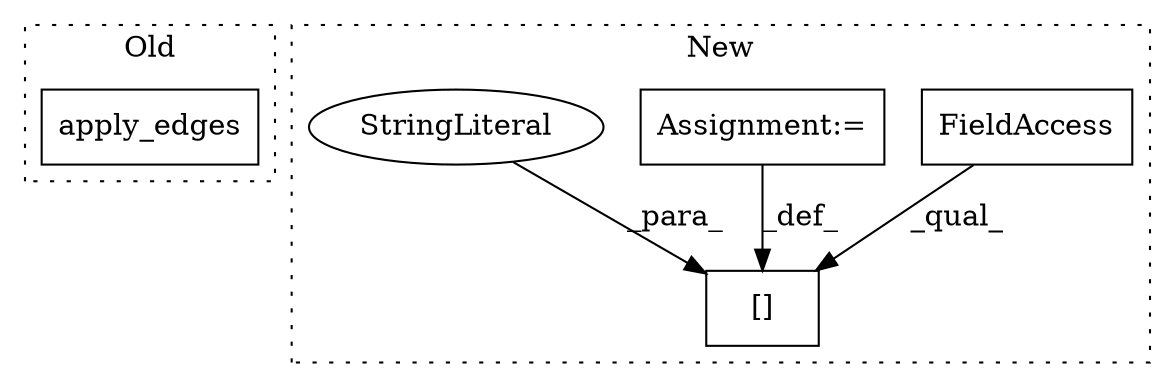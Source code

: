 digraph G {
subgraph cluster0 {
1 [label="apply_edges" a="32" s="2668,2750" l="12,1" shape="box"];
label = "Old";
style="dotted";
}
subgraph cluster1 {
2 [label="[]" a="2" s="2762,2783" l="13,1" shape="box"];
3 [label="FieldAccess" a="22" s="2762" l="12" shape="box"];
4 [label="Assignment:=" a="7" s="2784" l="1" shape="box"];
5 [label="StringLiteral" a="45" s="2775" l="8" shape="ellipse"];
label = "New";
style="dotted";
}
3 -> 2 [label="_qual_"];
4 -> 2 [label="_def_"];
5 -> 2 [label="_para_"];
}